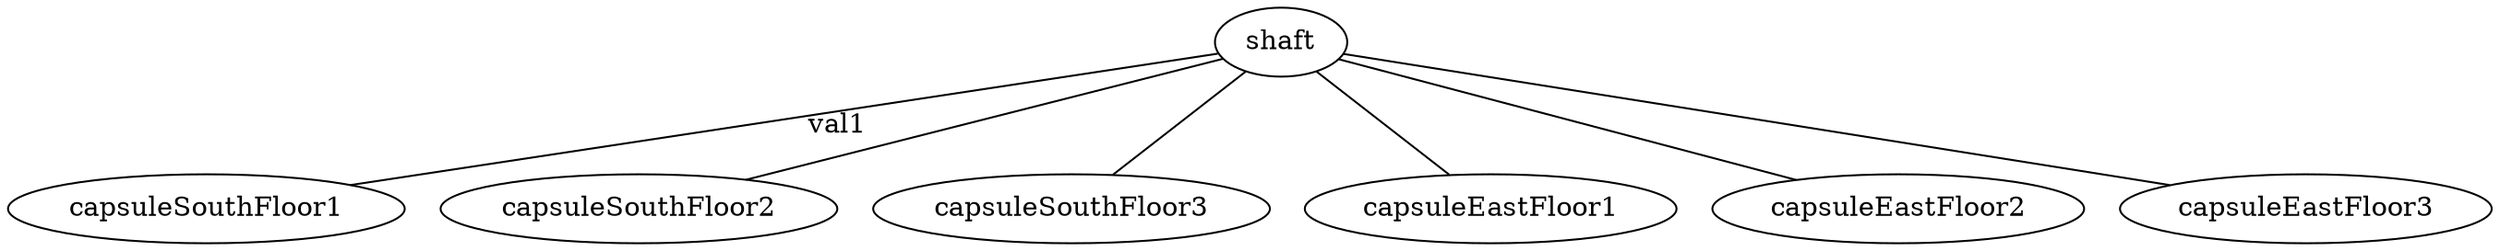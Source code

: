 graph layout {
    shaft -- capsuleSouthFloor1 [label=val1]
    shaft -- capsuleSouthFloor2
    shaft -- capsuleSouthFloor3
    shaft -- {capsuleEastFloor1, capsuleEastFloor2, capsuleEastFloor3}
}
